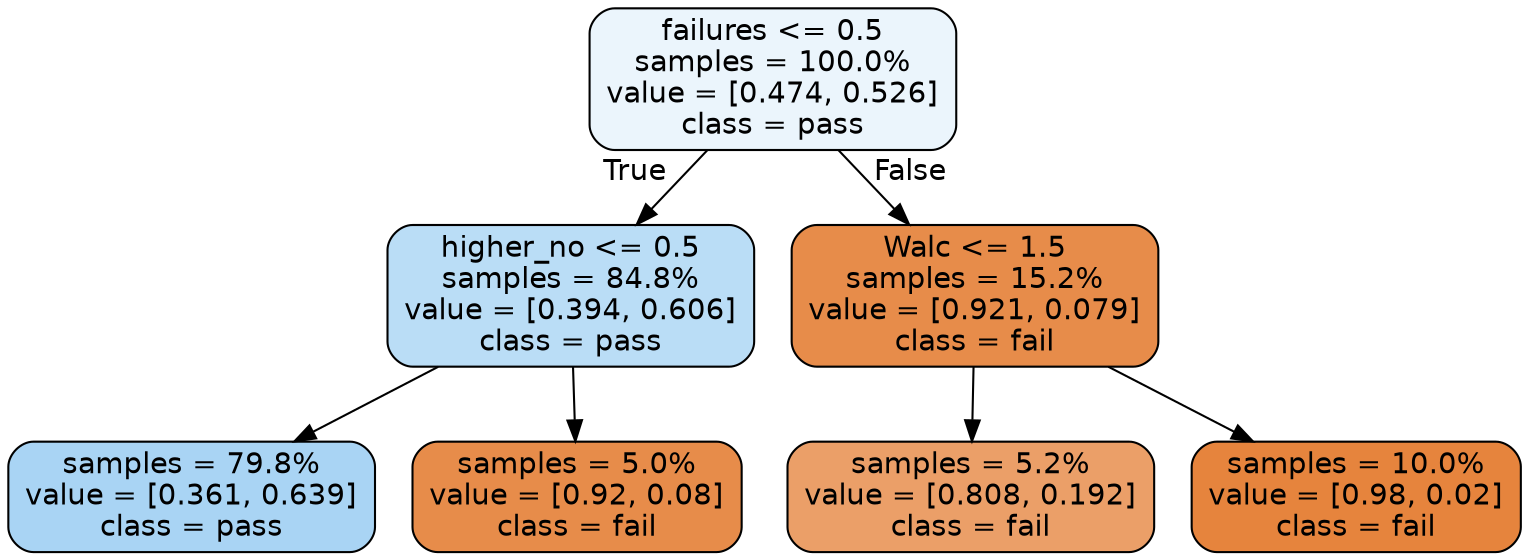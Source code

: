 digraph Tree {
node [shape=box, style="filled, rounded", color="black", fontname=helvetica] ;
edge [fontname=helvetica] ;
0 [label="failures <= 0.5\nsamples = 100.0%\nvalue = [0.474, 0.526]\nclass = pass", fillcolor="#ebf5fc"] ;
1 [label="higher_no <= 0.5\nsamples = 84.8%\nvalue = [0.394, 0.606]\nclass = pass", fillcolor="#baddf6"] ;
0 -> 1 [labeldistance=2.5, labelangle=45, headlabel="True"] ;
2 [label="samples = 79.8%\nvalue = [0.361, 0.639]\nclass = pass", fillcolor="#a9d4f4"] ;
1 -> 2 ;
3 [label="samples = 5.0%\nvalue = [0.92, 0.08]\nclass = fail", fillcolor="#e78c4a"] ;
1 -> 3 ;
4 [label="Walc <= 1.5\nsamples = 15.2%\nvalue = [0.921, 0.079]\nclass = fail", fillcolor="#e78c4a"] ;
0 -> 4 [labeldistance=2.5, labelangle=-45, headlabel="False"] ;
5 [label="samples = 5.2%\nvalue = [0.808, 0.192]\nclass = fail", fillcolor="#eb9f68"] ;
4 -> 5 ;
6 [label="samples = 10.0%\nvalue = [0.98, 0.02]\nclass = fail", fillcolor="#e6843d"] ;
4 -> 6 ;
}
